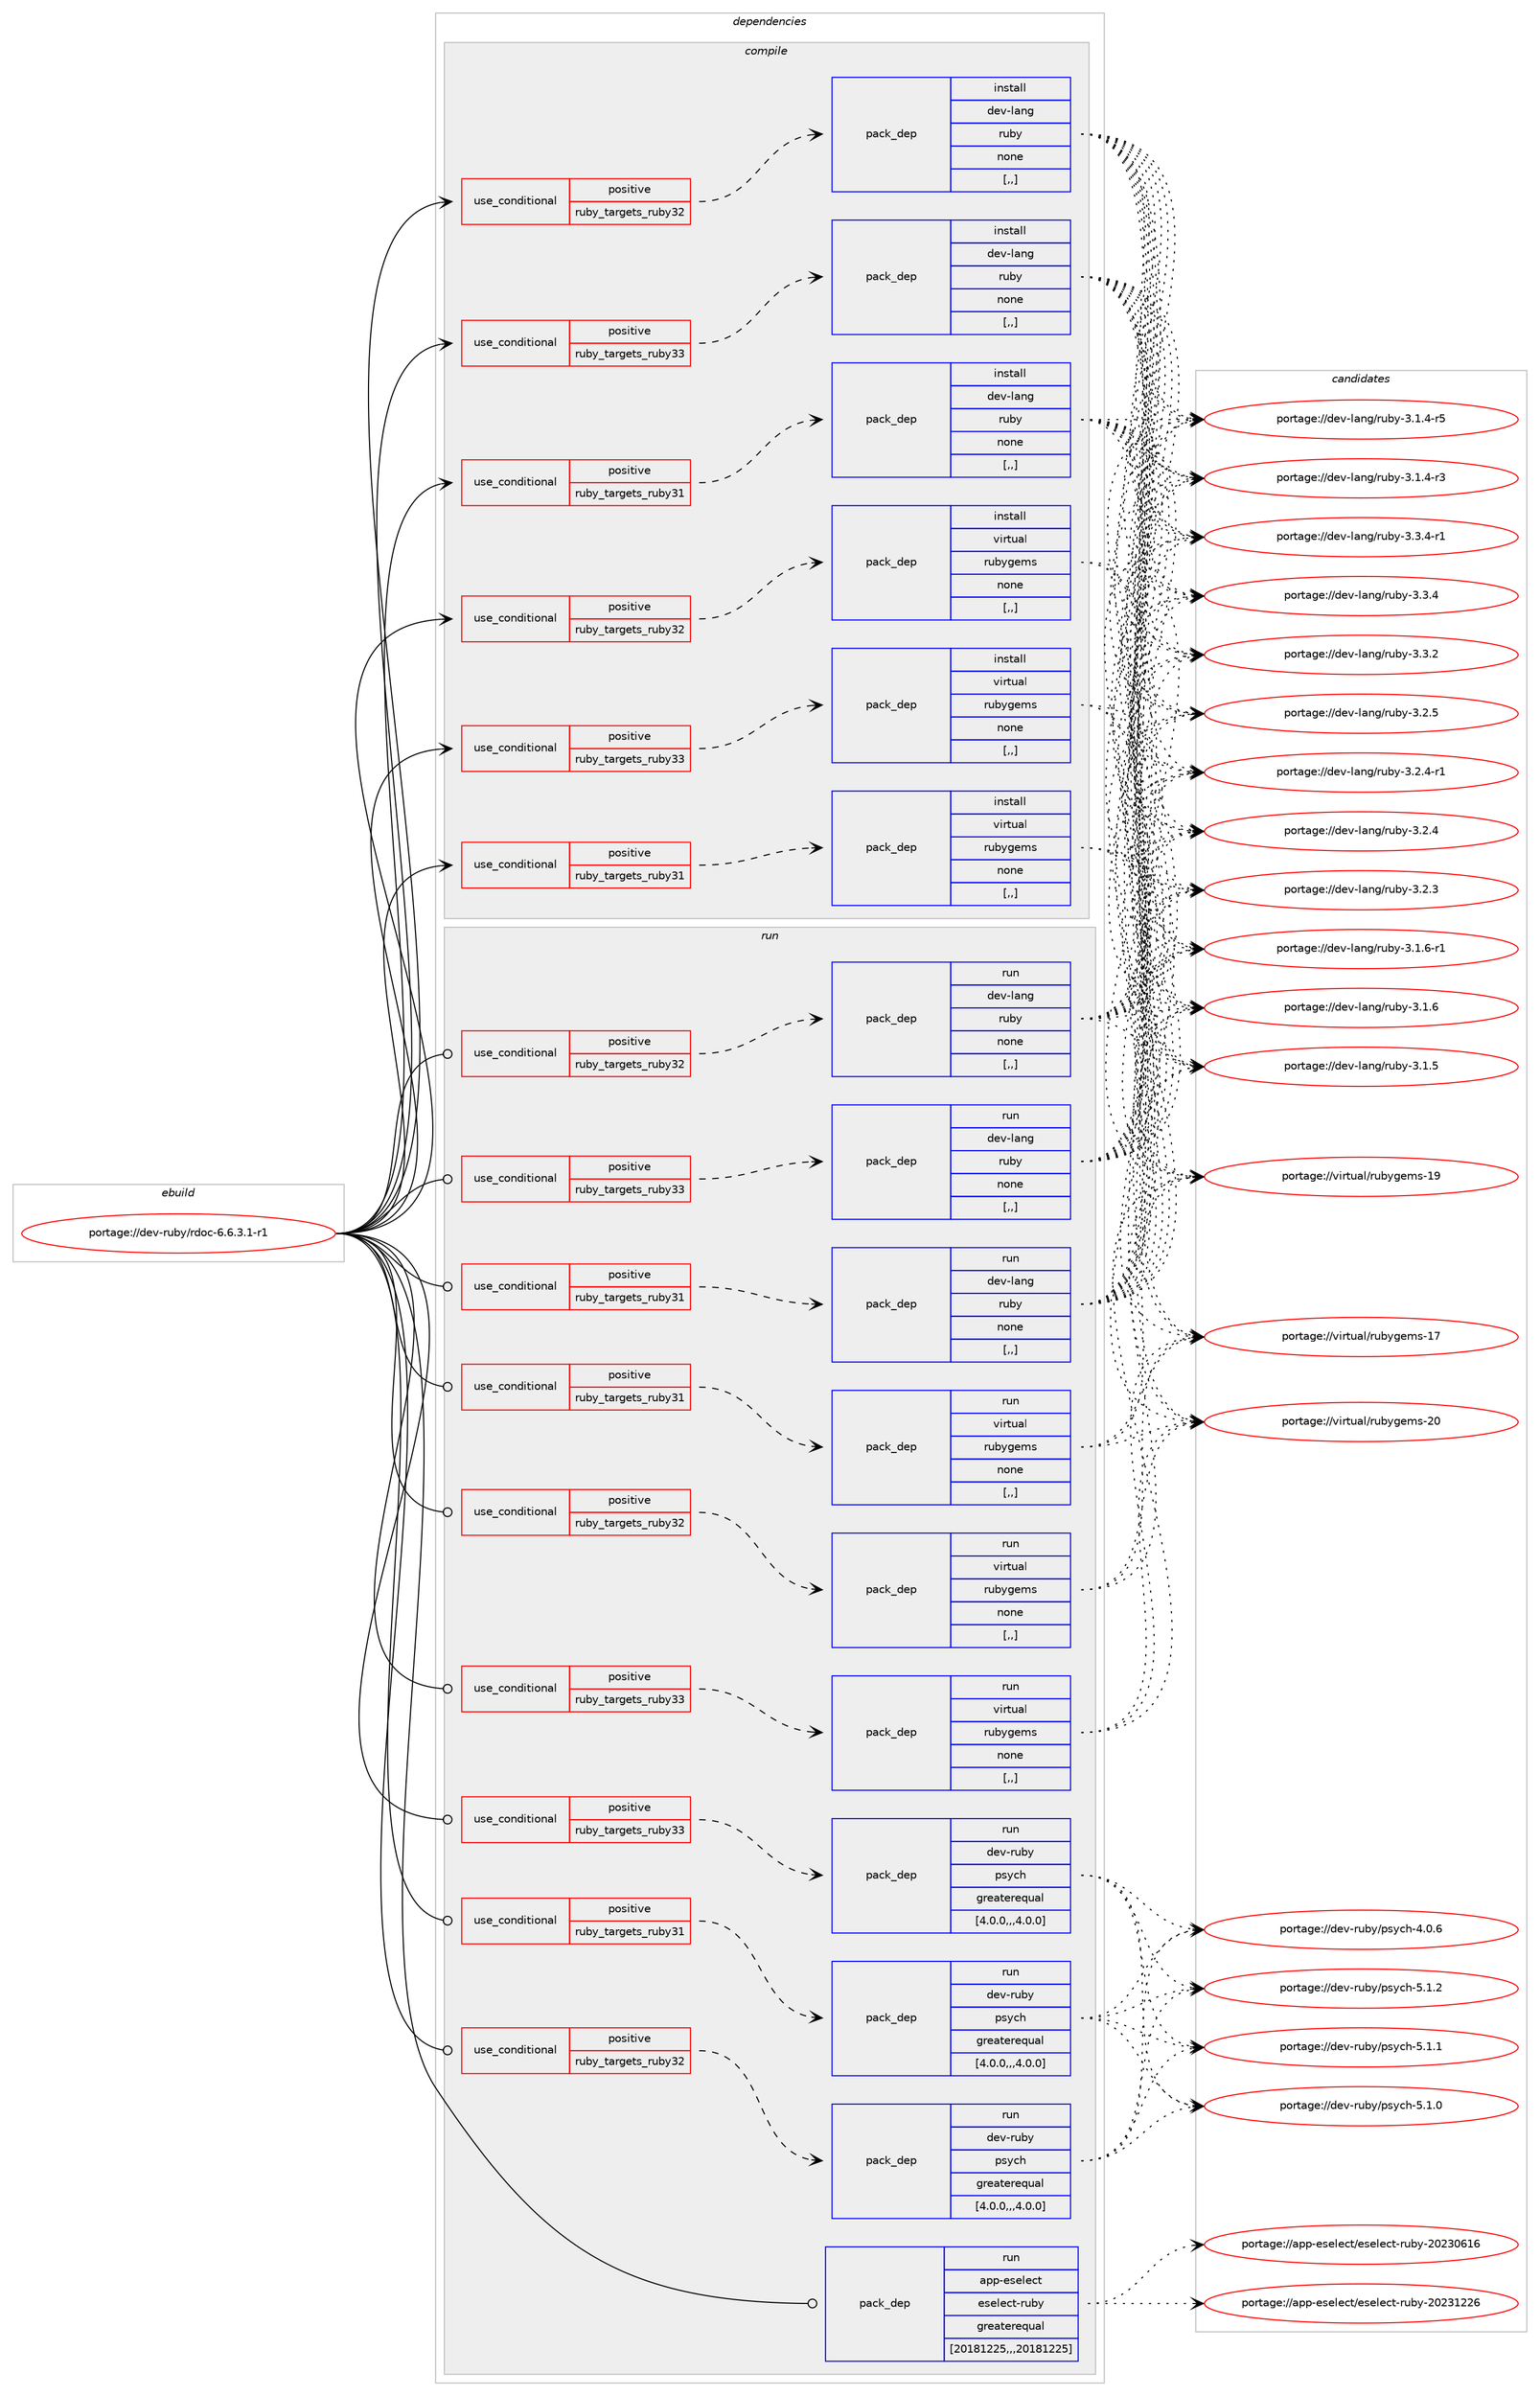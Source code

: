 digraph prolog {

# *************
# Graph options
# *************

newrank=true;
concentrate=true;
compound=true;
graph [rankdir=LR,fontname=Helvetica,fontsize=10,ranksep=1.5];#, ranksep=2.5, nodesep=0.2];
edge  [arrowhead=vee];
node  [fontname=Helvetica,fontsize=10];

# **********
# The ebuild
# **********

subgraph cluster_leftcol {
color=gray;
label=<<i>ebuild</i>>;
id [label="portage://dev-ruby/rdoc-6.6.3.1-r1", color=red, width=4, href="../dev-ruby/rdoc-6.6.3.1-r1.svg"];
}

# ****************
# The dependencies
# ****************

subgraph cluster_midcol {
color=gray;
label=<<i>dependencies</i>>;
subgraph cluster_compile {
fillcolor="#eeeeee";
style=filled;
label=<<i>compile</i>>;
subgraph cond54011 {
dependency197620 [label=<<TABLE BORDER="0" CELLBORDER="1" CELLSPACING="0" CELLPADDING="4"><TR><TD ROWSPAN="3" CELLPADDING="10">use_conditional</TD></TR><TR><TD>positive</TD></TR><TR><TD>ruby_targets_ruby31</TD></TR></TABLE>>, shape=none, color=red];
subgraph pack142252 {
dependency197621 [label=<<TABLE BORDER="0" CELLBORDER="1" CELLSPACING="0" CELLPADDING="4" WIDTH="220"><TR><TD ROWSPAN="6" CELLPADDING="30">pack_dep</TD></TR><TR><TD WIDTH="110">install</TD></TR><TR><TD>dev-lang</TD></TR><TR><TD>ruby</TD></TR><TR><TD>none</TD></TR><TR><TD>[,,]</TD></TR></TABLE>>, shape=none, color=blue];
}
dependency197620:e -> dependency197621:w [weight=20,style="dashed",arrowhead="vee"];
}
id:e -> dependency197620:w [weight=20,style="solid",arrowhead="vee"];
subgraph cond54012 {
dependency197622 [label=<<TABLE BORDER="0" CELLBORDER="1" CELLSPACING="0" CELLPADDING="4"><TR><TD ROWSPAN="3" CELLPADDING="10">use_conditional</TD></TR><TR><TD>positive</TD></TR><TR><TD>ruby_targets_ruby31</TD></TR></TABLE>>, shape=none, color=red];
subgraph pack142253 {
dependency197623 [label=<<TABLE BORDER="0" CELLBORDER="1" CELLSPACING="0" CELLPADDING="4" WIDTH="220"><TR><TD ROWSPAN="6" CELLPADDING="30">pack_dep</TD></TR><TR><TD WIDTH="110">install</TD></TR><TR><TD>virtual</TD></TR><TR><TD>rubygems</TD></TR><TR><TD>none</TD></TR><TR><TD>[,,]</TD></TR></TABLE>>, shape=none, color=blue];
}
dependency197622:e -> dependency197623:w [weight=20,style="dashed",arrowhead="vee"];
}
id:e -> dependency197622:w [weight=20,style="solid",arrowhead="vee"];
subgraph cond54013 {
dependency197624 [label=<<TABLE BORDER="0" CELLBORDER="1" CELLSPACING="0" CELLPADDING="4"><TR><TD ROWSPAN="3" CELLPADDING="10">use_conditional</TD></TR><TR><TD>positive</TD></TR><TR><TD>ruby_targets_ruby32</TD></TR></TABLE>>, shape=none, color=red];
subgraph pack142254 {
dependency197625 [label=<<TABLE BORDER="0" CELLBORDER="1" CELLSPACING="0" CELLPADDING="4" WIDTH="220"><TR><TD ROWSPAN="6" CELLPADDING="30">pack_dep</TD></TR><TR><TD WIDTH="110">install</TD></TR><TR><TD>dev-lang</TD></TR><TR><TD>ruby</TD></TR><TR><TD>none</TD></TR><TR><TD>[,,]</TD></TR></TABLE>>, shape=none, color=blue];
}
dependency197624:e -> dependency197625:w [weight=20,style="dashed",arrowhead="vee"];
}
id:e -> dependency197624:w [weight=20,style="solid",arrowhead="vee"];
subgraph cond54014 {
dependency197626 [label=<<TABLE BORDER="0" CELLBORDER="1" CELLSPACING="0" CELLPADDING="4"><TR><TD ROWSPAN="3" CELLPADDING="10">use_conditional</TD></TR><TR><TD>positive</TD></TR><TR><TD>ruby_targets_ruby32</TD></TR></TABLE>>, shape=none, color=red];
subgraph pack142255 {
dependency197627 [label=<<TABLE BORDER="0" CELLBORDER="1" CELLSPACING="0" CELLPADDING="4" WIDTH="220"><TR><TD ROWSPAN="6" CELLPADDING="30">pack_dep</TD></TR><TR><TD WIDTH="110">install</TD></TR><TR><TD>virtual</TD></TR><TR><TD>rubygems</TD></TR><TR><TD>none</TD></TR><TR><TD>[,,]</TD></TR></TABLE>>, shape=none, color=blue];
}
dependency197626:e -> dependency197627:w [weight=20,style="dashed",arrowhead="vee"];
}
id:e -> dependency197626:w [weight=20,style="solid",arrowhead="vee"];
subgraph cond54015 {
dependency197628 [label=<<TABLE BORDER="0" CELLBORDER="1" CELLSPACING="0" CELLPADDING="4"><TR><TD ROWSPAN="3" CELLPADDING="10">use_conditional</TD></TR><TR><TD>positive</TD></TR><TR><TD>ruby_targets_ruby33</TD></TR></TABLE>>, shape=none, color=red];
subgraph pack142256 {
dependency197629 [label=<<TABLE BORDER="0" CELLBORDER="1" CELLSPACING="0" CELLPADDING="4" WIDTH="220"><TR><TD ROWSPAN="6" CELLPADDING="30">pack_dep</TD></TR><TR><TD WIDTH="110">install</TD></TR><TR><TD>dev-lang</TD></TR><TR><TD>ruby</TD></TR><TR><TD>none</TD></TR><TR><TD>[,,]</TD></TR></TABLE>>, shape=none, color=blue];
}
dependency197628:e -> dependency197629:w [weight=20,style="dashed",arrowhead="vee"];
}
id:e -> dependency197628:w [weight=20,style="solid",arrowhead="vee"];
subgraph cond54016 {
dependency197630 [label=<<TABLE BORDER="0" CELLBORDER="1" CELLSPACING="0" CELLPADDING="4"><TR><TD ROWSPAN="3" CELLPADDING="10">use_conditional</TD></TR><TR><TD>positive</TD></TR><TR><TD>ruby_targets_ruby33</TD></TR></TABLE>>, shape=none, color=red];
subgraph pack142257 {
dependency197631 [label=<<TABLE BORDER="0" CELLBORDER="1" CELLSPACING="0" CELLPADDING="4" WIDTH="220"><TR><TD ROWSPAN="6" CELLPADDING="30">pack_dep</TD></TR><TR><TD WIDTH="110">install</TD></TR><TR><TD>virtual</TD></TR><TR><TD>rubygems</TD></TR><TR><TD>none</TD></TR><TR><TD>[,,]</TD></TR></TABLE>>, shape=none, color=blue];
}
dependency197630:e -> dependency197631:w [weight=20,style="dashed",arrowhead="vee"];
}
id:e -> dependency197630:w [weight=20,style="solid",arrowhead="vee"];
}
subgraph cluster_compileandrun {
fillcolor="#eeeeee";
style=filled;
label=<<i>compile and run</i>>;
}
subgraph cluster_run {
fillcolor="#eeeeee";
style=filled;
label=<<i>run</i>>;
subgraph cond54017 {
dependency197632 [label=<<TABLE BORDER="0" CELLBORDER="1" CELLSPACING="0" CELLPADDING="4"><TR><TD ROWSPAN="3" CELLPADDING="10">use_conditional</TD></TR><TR><TD>positive</TD></TR><TR><TD>ruby_targets_ruby31</TD></TR></TABLE>>, shape=none, color=red];
subgraph pack142258 {
dependency197633 [label=<<TABLE BORDER="0" CELLBORDER="1" CELLSPACING="0" CELLPADDING="4" WIDTH="220"><TR><TD ROWSPAN="6" CELLPADDING="30">pack_dep</TD></TR><TR><TD WIDTH="110">run</TD></TR><TR><TD>dev-lang</TD></TR><TR><TD>ruby</TD></TR><TR><TD>none</TD></TR><TR><TD>[,,]</TD></TR></TABLE>>, shape=none, color=blue];
}
dependency197632:e -> dependency197633:w [weight=20,style="dashed",arrowhead="vee"];
}
id:e -> dependency197632:w [weight=20,style="solid",arrowhead="odot"];
subgraph cond54018 {
dependency197634 [label=<<TABLE BORDER="0" CELLBORDER="1" CELLSPACING="0" CELLPADDING="4"><TR><TD ROWSPAN="3" CELLPADDING="10">use_conditional</TD></TR><TR><TD>positive</TD></TR><TR><TD>ruby_targets_ruby31</TD></TR></TABLE>>, shape=none, color=red];
subgraph pack142259 {
dependency197635 [label=<<TABLE BORDER="0" CELLBORDER="1" CELLSPACING="0" CELLPADDING="4" WIDTH="220"><TR><TD ROWSPAN="6" CELLPADDING="30">pack_dep</TD></TR><TR><TD WIDTH="110">run</TD></TR><TR><TD>dev-ruby</TD></TR><TR><TD>psych</TD></TR><TR><TD>greaterequal</TD></TR><TR><TD>[4.0.0,,,4.0.0]</TD></TR></TABLE>>, shape=none, color=blue];
}
dependency197634:e -> dependency197635:w [weight=20,style="dashed",arrowhead="vee"];
}
id:e -> dependency197634:w [weight=20,style="solid",arrowhead="odot"];
subgraph cond54019 {
dependency197636 [label=<<TABLE BORDER="0" CELLBORDER="1" CELLSPACING="0" CELLPADDING="4"><TR><TD ROWSPAN="3" CELLPADDING="10">use_conditional</TD></TR><TR><TD>positive</TD></TR><TR><TD>ruby_targets_ruby31</TD></TR></TABLE>>, shape=none, color=red];
subgraph pack142260 {
dependency197637 [label=<<TABLE BORDER="0" CELLBORDER="1" CELLSPACING="0" CELLPADDING="4" WIDTH="220"><TR><TD ROWSPAN="6" CELLPADDING="30">pack_dep</TD></TR><TR><TD WIDTH="110">run</TD></TR><TR><TD>virtual</TD></TR><TR><TD>rubygems</TD></TR><TR><TD>none</TD></TR><TR><TD>[,,]</TD></TR></TABLE>>, shape=none, color=blue];
}
dependency197636:e -> dependency197637:w [weight=20,style="dashed",arrowhead="vee"];
}
id:e -> dependency197636:w [weight=20,style="solid",arrowhead="odot"];
subgraph cond54020 {
dependency197638 [label=<<TABLE BORDER="0" CELLBORDER="1" CELLSPACING="0" CELLPADDING="4"><TR><TD ROWSPAN="3" CELLPADDING="10">use_conditional</TD></TR><TR><TD>positive</TD></TR><TR><TD>ruby_targets_ruby32</TD></TR></TABLE>>, shape=none, color=red];
subgraph pack142261 {
dependency197639 [label=<<TABLE BORDER="0" CELLBORDER="1" CELLSPACING="0" CELLPADDING="4" WIDTH="220"><TR><TD ROWSPAN="6" CELLPADDING="30">pack_dep</TD></TR><TR><TD WIDTH="110">run</TD></TR><TR><TD>dev-lang</TD></TR><TR><TD>ruby</TD></TR><TR><TD>none</TD></TR><TR><TD>[,,]</TD></TR></TABLE>>, shape=none, color=blue];
}
dependency197638:e -> dependency197639:w [weight=20,style="dashed",arrowhead="vee"];
}
id:e -> dependency197638:w [weight=20,style="solid",arrowhead="odot"];
subgraph cond54021 {
dependency197640 [label=<<TABLE BORDER="0" CELLBORDER="1" CELLSPACING="0" CELLPADDING="4"><TR><TD ROWSPAN="3" CELLPADDING="10">use_conditional</TD></TR><TR><TD>positive</TD></TR><TR><TD>ruby_targets_ruby32</TD></TR></TABLE>>, shape=none, color=red];
subgraph pack142262 {
dependency197641 [label=<<TABLE BORDER="0" CELLBORDER="1" CELLSPACING="0" CELLPADDING="4" WIDTH="220"><TR><TD ROWSPAN="6" CELLPADDING="30">pack_dep</TD></TR><TR><TD WIDTH="110">run</TD></TR><TR><TD>dev-ruby</TD></TR><TR><TD>psych</TD></TR><TR><TD>greaterequal</TD></TR><TR><TD>[4.0.0,,,4.0.0]</TD></TR></TABLE>>, shape=none, color=blue];
}
dependency197640:e -> dependency197641:w [weight=20,style="dashed",arrowhead="vee"];
}
id:e -> dependency197640:w [weight=20,style="solid",arrowhead="odot"];
subgraph cond54022 {
dependency197642 [label=<<TABLE BORDER="0" CELLBORDER="1" CELLSPACING="0" CELLPADDING="4"><TR><TD ROWSPAN="3" CELLPADDING="10">use_conditional</TD></TR><TR><TD>positive</TD></TR><TR><TD>ruby_targets_ruby32</TD></TR></TABLE>>, shape=none, color=red];
subgraph pack142263 {
dependency197643 [label=<<TABLE BORDER="0" CELLBORDER="1" CELLSPACING="0" CELLPADDING="4" WIDTH="220"><TR><TD ROWSPAN="6" CELLPADDING="30">pack_dep</TD></TR><TR><TD WIDTH="110">run</TD></TR><TR><TD>virtual</TD></TR><TR><TD>rubygems</TD></TR><TR><TD>none</TD></TR><TR><TD>[,,]</TD></TR></TABLE>>, shape=none, color=blue];
}
dependency197642:e -> dependency197643:w [weight=20,style="dashed",arrowhead="vee"];
}
id:e -> dependency197642:w [weight=20,style="solid",arrowhead="odot"];
subgraph cond54023 {
dependency197644 [label=<<TABLE BORDER="0" CELLBORDER="1" CELLSPACING="0" CELLPADDING="4"><TR><TD ROWSPAN="3" CELLPADDING="10">use_conditional</TD></TR><TR><TD>positive</TD></TR><TR><TD>ruby_targets_ruby33</TD></TR></TABLE>>, shape=none, color=red];
subgraph pack142264 {
dependency197645 [label=<<TABLE BORDER="0" CELLBORDER="1" CELLSPACING="0" CELLPADDING="4" WIDTH="220"><TR><TD ROWSPAN="6" CELLPADDING="30">pack_dep</TD></TR><TR><TD WIDTH="110">run</TD></TR><TR><TD>dev-lang</TD></TR><TR><TD>ruby</TD></TR><TR><TD>none</TD></TR><TR><TD>[,,]</TD></TR></TABLE>>, shape=none, color=blue];
}
dependency197644:e -> dependency197645:w [weight=20,style="dashed",arrowhead="vee"];
}
id:e -> dependency197644:w [weight=20,style="solid",arrowhead="odot"];
subgraph cond54024 {
dependency197646 [label=<<TABLE BORDER="0" CELLBORDER="1" CELLSPACING="0" CELLPADDING="4"><TR><TD ROWSPAN="3" CELLPADDING="10">use_conditional</TD></TR><TR><TD>positive</TD></TR><TR><TD>ruby_targets_ruby33</TD></TR></TABLE>>, shape=none, color=red];
subgraph pack142265 {
dependency197647 [label=<<TABLE BORDER="0" CELLBORDER="1" CELLSPACING="0" CELLPADDING="4" WIDTH="220"><TR><TD ROWSPAN="6" CELLPADDING="30">pack_dep</TD></TR><TR><TD WIDTH="110">run</TD></TR><TR><TD>dev-ruby</TD></TR><TR><TD>psych</TD></TR><TR><TD>greaterequal</TD></TR><TR><TD>[4.0.0,,,4.0.0]</TD></TR></TABLE>>, shape=none, color=blue];
}
dependency197646:e -> dependency197647:w [weight=20,style="dashed",arrowhead="vee"];
}
id:e -> dependency197646:w [weight=20,style="solid",arrowhead="odot"];
subgraph cond54025 {
dependency197648 [label=<<TABLE BORDER="0" CELLBORDER="1" CELLSPACING="0" CELLPADDING="4"><TR><TD ROWSPAN="3" CELLPADDING="10">use_conditional</TD></TR><TR><TD>positive</TD></TR><TR><TD>ruby_targets_ruby33</TD></TR></TABLE>>, shape=none, color=red];
subgraph pack142266 {
dependency197649 [label=<<TABLE BORDER="0" CELLBORDER="1" CELLSPACING="0" CELLPADDING="4" WIDTH="220"><TR><TD ROWSPAN="6" CELLPADDING="30">pack_dep</TD></TR><TR><TD WIDTH="110">run</TD></TR><TR><TD>virtual</TD></TR><TR><TD>rubygems</TD></TR><TR><TD>none</TD></TR><TR><TD>[,,]</TD></TR></TABLE>>, shape=none, color=blue];
}
dependency197648:e -> dependency197649:w [weight=20,style="dashed",arrowhead="vee"];
}
id:e -> dependency197648:w [weight=20,style="solid",arrowhead="odot"];
subgraph pack142267 {
dependency197650 [label=<<TABLE BORDER="0" CELLBORDER="1" CELLSPACING="0" CELLPADDING="4" WIDTH="220"><TR><TD ROWSPAN="6" CELLPADDING="30">pack_dep</TD></TR><TR><TD WIDTH="110">run</TD></TR><TR><TD>app-eselect</TD></TR><TR><TD>eselect-ruby</TD></TR><TR><TD>greaterequal</TD></TR><TR><TD>[20181225,,,20181225]</TD></TR></TABLE>>, shape=none, color=blue];
}
id:e -> dependency197650:w [weight=20,style="solid",arrowhead="odot"];
}
}

# **************
# The candidates
# **************

subgraph cluster_choices {
rank=same;
color=gray;
label=<<i>candidates</i>>;

subgraph choice142252 {
color=black;
nodesep=1;
choice100101118451089711010347114117981214551465146524511449 [label="portage://dev-lang/ruby-3.3.4-r1", color=red, width=4,href="../dev-lang/ruby-3.3.4-r1.svg"];
choice10010111845108971101034711411798121455146514652 [label="portage://dev-lang/ruby-3.3.4", color=red, width=4,href="../dev-lang/ruby-3.3.4.svg"];
choice10010111845108971101034711411798121455146514650 [label="portage://dev-lang/ruby-3.3.2", color=red, width=4,href="../dev-lang/ruby-3.3.2.svg"];
choice10010111845108971101034711411798121455146504653 [label="portage://dev-lang/ruby-3.2.5", color=red, width=4,href="../dev-lang/ruby-3.2.5.svg"];
choice100101118451089711010347114117981214551465046524511449 [label="portage://dev-lang/ruby-3.2.4-r1", color=red, width=4,href="../dev-lang/ruby-3.2.4-r1.svg"];
choice10010111845108971101034711411798121455146504652 [label="portage://dev-lang/ruby-3.2.4", color=red, width=4,href="../dev-lang/ruby-3.2.4.svg"];
choice10010111845108971101034711411798121455146504651 [label="portage://dev-lang/ruby-3.2.3", color=red, width=4,href="../dev-lang/ruby-3.2.3.svg"];
choice100101118451089711010347114117981214551464946544511449 [label="portage://dev-lang/ruby-3.1.6-r1", color=red, width=4,href="../dev-lang/ruby-3.1.6-r1.svg"];
choice10010111845108971101034711411798121455146494654 [label="portage://dev-lang/ruby-3.1.6", color=red, width=4,href="../dev-lang/ruby-3.1.6.svg"];
choice10010111845108971101034711411798121455146494653 [label="portage://dev-lang/ruby-3.1.5", color=red, width=4,href="../dev-lang/ruby-3.1.5.svg"];
choice100101118451089711010347114117981214551464946524511453 [label="portage://dev-lang/ruby-3.1.4-r5", color=red, width=4,href="../dev-lang/ruby-3.1.4-r5.svg"];
choice100101118451089711010347114117981214551464946524511451 [label="portage://dev-lang/ruby-3.1.4-r3", color=red, width=4,href="../dev-lang/ruby-3.1.4-r3.svg"];
dependency197621:e -> choice100101118451089711010347114117981214551465146524511449:w [style=dotted,weight="100"];
dependency197621:e -> choice10010111845108971101034711411798121455146514652:w [style=dotted,weight="100"];
dependency197621:e -> choice10010111845108971101034711411798121455146514650:w [style=dotted,weight="100"];
dependency197621:e -> choice10010111845108971101034711411798121455146504653:w [style=dotted,weight="100"];
dependency197621:e -> choice100101118451089711010347114117981214551465046524511449:w [style=dotted,weight="100"];
dependency197621:e -> choice10010111845108971101034711411798121455146504652:w [style=dotted,weight="100"];
dependency197621:e -> choice10010111845108971101034711411798121455146504651:w [style=dotted,weight="100"];
dependency197621:e -> choice100101118451089711010347114117981214551464946544511449:w [style=dotted,weight="100"];
dependency197621:e -> choice10010111845108971101034711411798121455146494654:w [style=dotted,weight="100"];
dependency197621:e -> choice10010111845108971101034711411798121455146494653:w [style=dotted,weight="100"];
dependency197621:e -> choice100101118451089711010347114117981214551464946524511453:w [style=dotted,weight="100"];
dependency197621:e -> choice100101118451089711010347114117981214551464946524511451:w [style=dotted,weight="100"];
}
subgraph choice142253 {
color=black;
nodesep=1;
choice118105114116117971084711411798121103101109115455048 [label="portage://virtual/rubygems-20", color=red, width=4,href="../virtual/rubygems-20.svg"];
choice118105114116117971084711411798121103101109115454957 [label="portage://virtual/rubygems-19", color=red, width=4,href="../virtual/rubygems-19.svg"];
choice118105114116117971084711411798121103101109115454955 [label="portage://virtual/rubygems-17", color=red, width=4,href="../virtual/rubygems-17.svg"];
dependency197623:e -> choice118105114116117971084711411798121103101109115455048:w [style=dotted,weight="100"];
dependency197623:e -> choice118105114116117971084711411798121103101109115454957:w [style=dotted,weight="100"];
dependency197623:e -> choice118105114116117971084711411798121103101109115454955:w [style=dotted,weight="100"];
}
subgraph choice142254 {
color=black;
nodesep=1;
choice100101118451089711010347114117981214551465146524511449 [label="portage://dev-lang/ruby-3.3.4-r1", color=red, width=4,href="../dev-lang/ruby-3.3.4-r1.svg"];
choice10010111845108971101034711411798121455146514652 [label="portage://dev-lang/ruby-3.3.4", color=red, width=4,href="../dev-lang/ruby-3.3.4.svg"];
choice10010111845108971101034711411798121455146514650 [label="portage://dev-lang/ruby-3.3.2", color=red, width=4,href="../dev-lang/ruby-3.3.2.svg"];
choice10010111845108971101034711411798121455146504653 [label="portage://dev-lang/ruby-3.2.5", color=red, width=4,href="../dev-lang/ruby-3.2.5.svg"];
choice100101118451089711010347114117981214551465046524511449 [label="portage://dev-lang/ruby-3.2.4-r1", color=red, width=4,href="../dev-lang/ruby-3.2.4-r1.svg"];
choice10010111845108971101034711411798121455146504652 [label="portage://dev-lang/ruby-3.2.4", color=red, width=4,href="../dev-lang/ruby-3.2.4.svg"];
choice10010111845108971101034711411798121455146504651 [label="portage://dev-lang/ruby-3.2.3", color=red, width=4,href="../dev-lang/ruby-3.2.3.svg"];
choice100101118451089711010347114117981214551464946544511449 [label="portage://dev-lang/ruby-3.1.6-r1", color=red, width=4,href="../dev-lang/ruby-3.1.6-r1.svg"];
choice10010111845108971101034711411798121455146494654 [label="portage://dev-lang/ruby-3.1.6", color=red, width=4,href="../dev-lang/ruby-3.1.6.svg"];
choice10010111845108971101034711411798121455146494653 [label="portage://dev-lang/ruby-3.1.5", color=red, width=4,href="../dev-lang/ruby-3.1.5.svg"];
choice100101118451089711010347114117981214551464946524511453 [label="portage://dev-lang/ruby-3.1.4-r5", color=red, width=4,href="../dev-lang/ruby-3.1.4-r5.svg"];
choice100101118451089711010347114117981214551464946524511451 [label="portage://dev-lang/ruby-3.1.4-r3", color=red, width=4,href="../dev-lang/ruby-3.1.4-r3.svg"];
dependency197625:e -> choice100101118451089711010347114117981214551465146524511449:w [style=dotted,weight="100"];
dependency197625:e -> choice10010111845108971101034711411798121455146514652:w [style=dotted,weight="100"];
dependency197625:e -> choice10010111845108971101034711411798121455146514650:w [style=dotted,weight="100"];
dependency197625:e -> choice10010111845108971101034711411798121455146504653:w [style=dotted,weight="100"];
dependency197625:e -> choice100101118451089711010347114117981214551465046524511449:w [style=dotted,weight="100"];
dependency197625:e -> choice10010111845108971101034711411798121455146504652:w [style=dotted,weight="100"];
dependency197625:e -> choice10010111845108971101034711411798121455146504651:w [style=dotted,weight="100"];
dependency197625:e -> choice100101118451089711010347114117981214551464946544511449:w [style=dotted,weight="100"];
dependency197625:e -> choice10010111845108971101034711411798121455146494654:w [style=dotted,weight="100"];
dependency197625:e -> choice10010111845108971101034711411798121455146494653:w [style=dotted,weight="100"];
dependency197625:e -> choice100101118451089711010347114117981214551464946524511453:w [style=dotted,weight="100"];
dependency197625:e -> choice100101118451089711010347114117981214551464946524511451:w [style=dotted,weight="100"];
}
subgraph choice142255 {
color=black;
nodesep=1;
choice118105114116117971084711411798121103101109115455048 [label="portage://virtual/rubygems-20", color=red, width=4,href="../virtual/rubygems-20.svg"];
choice118105114116117971084711411798121103101109115454957 [label="portage://virtual/rubygems-19", color=red, width=4,href="../virtual/rubygems-19.svg"];
choice118105114116117971084711411798121103101109115454955 [label="portage://virtual/rubygems-17", color=red, width=4,href="../virtual/rubygems-17.svg"];
dependency197627:e -> choice118105114116117971084711411798121103101109115455048:w [style=dotted,weight="100"];
dependency197627:e -> choice118105114116117971084711411798121103101109115454957:w [style=dotted,weight="100"];
dependency197627:e -> choice118105114116117971084711411798121103101109115454955:w [style=dotted,weight="100"];
}
subgraph choice142256 {
color=black;
nodesep=1;
choice100101118451089711010347114117981214551465146524511449 [label="portage://dev-lang/ruby-3.3.4-r1", color=red, width=4,href="../dev-lang/ruby-3.3.4-r1.svg"];
choice10010111845108971101034711411798121455146514652 [label="portage://dev-lang/ruby-3.3.4", color=red, width=4,href="../dev-lang/ruby-3.3.4.svg"];
choice10010111845108971101034711411798121455146514650 [label="portage://dev-lang/ruby-3.3.2", color=red, width=4,href="../dev-lang/ruby-3.3.2.svg"];
choice10010111845108971101034711411798121455146504653 [label="portage://dev-lang/ruby-3.2.5", color=red, width=4,href="../dev-lang/ruby-3.2.5.svg"];
choice100101118451089711010347114117981214551465046524511449 [label="portage://dev-lang/ruby-3.2.4-r1", color=red, width=4,href="../dev-lang/ruby-3.2.4-r1.svg"];
choice10010111845108971101034711411798121455146504652 [label="portage://dev-lang/ruby-3.2.4", color=red, width=4,href="../dev-lang/ruby-3.2.4.svg"];
choice10010111845108971101034711411798121455146504651 [label="portage://dev-lang/ruby-3.2.3", color=red, width=4,href="../dev-lang/ruby-3.2.3.svg"];
choice100101118451089711010347114117981214551464946544511449 [label="portage://dev-lang/ruby-3.1.6-r1", color=red, width=4,href="../dev-lang/ruby-3.1.6-r1.svg"];
choice10010111845108971101034711411798121455146494654 [label="portage://dev-lang/ruby-3.1.6", color=red, width=4,href="../dev-lang/ruby-3.1.6.svg"];
choice10010111845108971101034711411798121455146494653 [label="portage://dev-lang/ruby-3.1.5", color=red, width=4,href="../dev-lang/ruby-3.1.5.svg"];
choice100101118451089711010347114117981214551464946524511453 [label="portage://dev-lang/ruby-3.1.4-r5", color=red, width=4,href="../dev-lang/ruby-3.1.4-r5.svg"];
choice100101118451089711010347114117981214551464946524511451 [label="portage://dev-lang/ruby-3.1.4-r3", color=red, width=4,href="../dev-lang/ruby-3.1.4-r3.svg"];
dependency197629:e -> choice100101118451089711010347114117981214551465146524511449:w [style=dotted,weight="100"];
dependency197629:e -> choice10010111845108971101034711411798121455146514652:w [style=dotted,weight="100"];
dependency197629:e -> choice10010111845108971101034711411798121455146514650:w [style=dotted,weight="100"];
dependency197629:e -> choice10010111845108971101034711411798121455146504653:w [style=dotted,weight="100"];
dependency197629:e -> choice100101118451089711010347114117981214551465046524511449:w [style=dotted,weight="100"];
dependency197629:e -> choice10010111845108971101034711411798121455146504652:w [style=dotted,weight="100"];
dependency197629:e -> choice10010111845108971101034711411798121455146504651:w [style=dotted,weight="100"];
dependency197629:e -> choice100101118451089711010347114117981214551464946544511449:w [style=dotted,weight="100"];
dependency197629:e -> choice10010111845108971101034711411798121455146494654:w [style=dotted,weight="100"];
dependency197629:e -> choice10010111845108971101034711411798121455146494653:w [style=dotted,weight="100"];
dependency197629:e -> choice100101118451089711010347114117981214551464946524511453:w [style=dotted,weight="100"];
dependency197629:e -> choice100101118451089711010347114117981214551464946524511451:w [style=dotted,weight="100"];
}
subgraph choice142257 {
color=black;
nodesep=1;
choice118105114116117971084711411798121103101109115455048 [label="portage://virtual/rubygems-20", color=red, width=4,href="../virtual/rubygems-20.svg"];
choice118105114116117971084711411798121103101109115454957 [label="portage://virtual/rubygems-19", color=red, width=4,href="../virtual/rubygems-19.svg"];
choice118105114116117971084711411798121103101109115454955 [label="portage://virtual/rubygems-17", color=red, width=4,href="../virtual/rubygems-17.svg"];
dependency197631:e -> choice118105114116117971084711411798121103101109115455048:w [style=dotted,weight="100"];
dependency197631:e -> choice118105114116117971084711411798121103101109115454957:w [style=dotted,weight="100"];
dependency197631:e -> choice118105114116117971084711411798121103101109115454955:w [style=dotted,weight="100"];
}
subgraph choice142258 {
color=black;
nodesep=1;
choice100101118451089711010347114117981214551465146524511449 [label="portage://dev-lang/ruby-3.3.4-r1", color=red, width=4,href="../dev-lang/ruby-3.3.4-r1.svg"];
choice10010111845108971101034711411798121455146514652 [label="portage://dev-lang/ruby-3.3.4", color=red, width=4,href="../dev-lang/ruby-3.3.4.svg"];
choice10010111845108971101034711411798121455146514650 [label="portage://dev-lang/ruby-3.3.2", color=red, width=4,href="../dev-lang/ruby-3.3.2.svg"];
choice10010111845108971101034711411798121455146504653 [label="portage://dev-lang/ruby-3.2.5", color=red, width=4,href="../dev-lang/ruby-3.2.5.svg"];
choice100101118451089711010347114117981214551465046524511449 [label="portage://dev-lang/ruby-3.2.4-r1", color=red, width=4,href="../dev-lang/ruby-3.2.4-r1.svg"];
choice10010111845108971101034711411798121455146504652 [label="portage://dev-lang/ruby-3.2.4", color=red, width=4,href="../dev-lang/ruby-3.2.4.svg"];
choice10010111845108971101034711411798121455146504651 [label="portage://dev-lang/ruby-3.2.3", color=red, width=4,href="../dev-lang/ruby-3.2.3.svg"];
choice100101118451089711010347114117981214551464946544511449 [label="portage://dev-lang/ruby-3.1.6-r1", color=red, width=4,href="../dev-lang/ruby-3.1.6-r1.svg"];
choice10010111845108971101034711411798121455146494654 [label="portage://dev-lang/ruby-3.1.6", color=red, width=4,href="../dev-lang/ruby-3.1.6.svg"];
choice10010111845108971101034711411798121455146494653 [label="portage://dev-lang/ruby-3.1.5", color=red, width=4,href="../dev-lang/ruby-3.1.5.svg"];
choice100101118451089711010347114117981214551464946524511453 [label="portage://dev-lang/ruby-3.1.4-r5", color=red, width=4,href="../dev-lang/ruby-3.1.4-r5.svg"];
choice100101118451089711010347114117981214551464946524511451 [label="portage://dev-lang/ruby-3.1.4-r3", color=red, width=4,href="../dev-lang/ruby-3.1.4-r3.svg"];
dependency197633:e -> choice100101118451089711010347114117981214551465146524511449:w [style=dotted,weight="100"];
dependency197633:e -> choice10010111845108971101034711411798121455146514652:w [style=dotted,weight="100"];
dependency197633:e -> choice10010111845108971101034711411798121455146514650:w [style=dotted,weight="100"];
dependency197633:e -> choice10010111845108971101034711411798121455146504653:w [style=dotted,weight="100"];
dependency197633:e -> choice100101118451089711010347114117981214551465046524511449:w [style=dotted,weight="100"];
dependency197633:e -> choice10010111845108971101034711411798121455146504652:w [style=dotted,weight="100"];
dependency197633:e -> choice10010111845108971101034711411798121455146504651:w [style=dotted,weight="100"];
dependency197633:e -> choice100101118451089711010347114117981214551464946544511449:w [style=dotted,weight="100"];
dependency197633:e -> choice10010111845108971101034711411798121455146494654:w [style=dotted,weight="100"];
dependency197633:e -> choice10010111845108971101034711411798121455146494653:w [style=dotted,weight="100"];
dependency197633:e -> choice100101118451089711010347114117981214551464946524511453:w [style=dotted,weight="100"];
dependency197633:e -> choice100101118451089711010347114117981214551464946524511451:w [style=dotted,weight="100"];
}
subgraph choice142259 {
color=black;
nodesep=1;
choice10010111845114117981214711211512199104455346494650 [label="portage://dev-ruby/psych-5.1.2", color=red, width=4,href="../dev-ruby/psych-5.1.2.svg"];
choice10010111845114117981214711211512199104455346494649 [label="portage://dev-ruby/psych-5.1.1", color=red, width=4,href="../dev-ruby/psych-5.1.1.svg"];
choice10010111845114117981214711211512199104455346494648 [label="portage://dev-ruby/psych-5.1.0", color=red, width=4,href="../dev-ruby/psych-5.1.0.svg"];
choice10010111845114117981214711211512199104455246484654 [label="portage://dev-ruby/psych-4.0.6", color=red, width=4,href="../dev-ruby/psych-4.0.6.svg"];
dependency197635:e -> choice10010111845114117981214711211512199104455346494650:w [style=dotted,weight="100"];
dependency197635:e -> choice10010111845114117981214711211512199104455346494649:w [style=dotted,weight="100"];
dependency197635:e -> choice10010111845114117981214711211512199104455346494648:w [style=dotted,weight="100"];
dependency197635:e -> choice10010111845114117981214711211512199104455246484654:w [style=dotted,weight="100"];
}
subgraph choice142260 {
color=black;
nodesep=1;
choice118105114116117971084711411798121103101109115455048 [label="portage://virtual/rubygems-20", color=red, width=4,href="../virtual/rubygems-20.svg"];
choice118105114116117971084711411798121103101109115454957 [label="portage://virtual/rubygems-19", color=red, width=4,href="../virtual/rubygems-19.svg"];
choice118105114116117971084711411798121103101109115454955 [label="portage://virtual/rubygems-17", color=red, width=4,href="../virtual/rubygems-17.svg"];
dependency197637:e -> choice118105114116117971084711411798121103101109115455048:w [style=dotted,weight="100"];
dependency197637:e -> choice118105114116117971084711411798121103101109115454957:w [style=dotted,weight="100"];
dependency197637:e -> choice118105114116117971084711411798121103101109115454955:w [style=dotted,weight="100"];
}
subgraph choice142261 {
color=black;
nodesep=1;
choice100101118451089711010347114117981214551465146524511449 [label="portage://dev-lang/ruby-3.3.4-r1", color=red, width=4,href="../dev-lang/ruby-3.3.4-r1.svg"];
choice10010111845108971101034711411798121455146514652 [label="portage://dev-lang/ruby-3.3.4", color=red, width=4,href="../dev-lang/ruby-3.3.4.svg"];
choice10010111845108971101034711411798121455146514650 [label="portage://dev-lang/ruby-3.3.2", color=red, width=4,href="../dev-lang/ruby-3.3.2.svg"];
choice10010111845108971101034711411798121455146504653 [label="portage://dev-lang/ruby-3.2.5", color=red, width=4,href="../dev-lang/ruby-3.2.5.svg"];
choice100101118451089711010347114117981214551465046524511449 [label="portage://dev-lang/ruby-3.2.4-r1", color=red, width=4,href="../dev-lang/ruby-3.2.4-r1.svg"];
choice10010111845108971101034711411798121455146504652 [label="portage://dev-lang/ruby-3.2.4", color=red, width=4,href="../dev-lang/ruby-3.2.4.svg"];
choice10010111845108971101034711411798121455146504651 [label="portage://dev-lang/ruby-3.2.3", color=red, width=4,href="../dev-lang/ruby-3.2.3.svg"];
choice100101118451089711010347114117981214551464946544511449 [label="portage://dev-lang/ruby-3.1.6-r1", color=red, width=4,href="../dev-lang/ruby-3.1.6-r1.svg"];
choice10010111845108971101034711411798121455146494654 [label="portage://dev-lang/ruby-3.1.6", color=red, width=4,href="../dev-lang/ruby-3.1.6.svg"];
choice10010111845108971101034711411798121455146494653 [label="portage://dev-lang/ruby-3.1.5", color=red, width=4,href="../dev-lang/ruby-3.1.5.svg"];
choice100101118451089711010347114117981214551464946524511453 [label="portage://dev-lang/ruby-3.1.4-r5", color=red, width=4,href="../dev-lang/ruby-3.1.4-r5.svg"];
choice100101118451089711010347114117981214551464946524511451 [label="portage://dev-lang/ruby-3.1.4-r3", color=red, width=4,href="../dev-lang/ruby-3.1.4-r3.svg"];
dependency197639:e -> choice100101118451089711010347114117981214551465146524511449:w [style=dotted,weight="100"];
dependency197639:e -> choice10010111845108971101034711411798121455146514652:w [style=dotted,weight="100"];
dependency197639:e -> choice10010111845108971101034711411798121455146514650:w [style=dotted,weight="100"];
dependency197639:e -> choice10010111845108971101034711411798121455146504653:w [style=dotted,weight="100"];
dependency197639:e -> choice100101118451089711010347114117981214551465046524511449:w [style=dotted,weight="100"];
dependency197639:e -> choice10010111845108971101034711411798121455146504652:w [style=dotted,weight="100"];
dependency197639:e -> choice10010111845108971101034711411798121455146504651:w [style=dotted,weight="100"];
dependency197639:e -> choice100101118451089711010347114117981214551464946544511449:w [style=dotted,weight="100"];
dependency197639:e -> choice10010111845108971101034711411798121455146494654:w [style=dotted,weight="100"];
dependency197639:e -> choice10010111845108971101034711411798121455146494653:w [style=dotted,weight="100"];
dependency197639:e -> choice100101118451089711010347114117981214551464946524511453:w [style=dotted,weight="100"];
dependency197639:e -> choice100101118451089711010347114117981214551464946524511451:w [style=dotted,weight="100"];
}
subgraph choice142262 {
color=black;
nodesep=1;
choice10010111845114117981214711211512199104455346494650 [label="portage://dev-ruby/psych-5.1.2", color=red, width=4,href="../dev-ruby/psych-5.1.2.svg"];
choice10010111845114117981214711211512199104455346494649 [label="portage://dev-ruby/psych-5.1.1", color=red, width=4,href="../dev-ruby/psych-5.1.1.svg"];
choice10010111845114117981214711211512199104455346494648 [label="portage://dev-ruby/psych-5.1.0", color=red, width=4,href="../dev-ruby/psych-5.1.0.svg"];
choice10010111845114117981214711211512199104455246484654 [label="portage://dev-ruby/psych-4.0.6", color=red, width=4,href="../dev-ruby/psych-4.0.6.svg"];
dependency197641:e -> choice10010111845114117981214711211512199104455346494650:w [style=dotted,weight="100"];
dependency197641:e -> choice10010111845114117981214711211512199104455346494649:w [style=dotted,weight="100"];
dependency197641:e -> choice10010111845114117981214711211512199104455346494648:w [style=dotted,weight="100"];
dependency197641:e -> choice10010111845114117981214711211512199104455246484654:w [style=dotted,weight="100"];
}
subgraph choice142263 {
color=black;
nodesep=1;
choice118105114116117971084711411798121103101109115455048 [label="portage://virtual/rubygems-20", color=red, width=4,href="../virtual/rubygems-20.svg"];
choice118105114116117971084711411798121103101109115454957 [label="portage://virtual/rubygems-19", color=red, width=4,href="../virtual/rubygems-19.svg"];
choice118105114116117971084711411798121103101109115454955 [label="portage://virtual/rubygems-17", color=red, width=4,href="../virtual/rubygems-17.svg"];
dependency197643:e -> choice118105114116117971084711411798121103101109115455048:w [style=dotted,weight="100"];
dependency197643:e -> choice118105114116117971084711411798121103101109115454957:w [style=dotted,weight="100"];
dependency197643:e -> choice118105114116117971084711411798121103101109115454955:w [style=dotted,weight="100"];
}
subgraph choice142264 {
color=black;
nodesep=1;
choice100101118451089711010347114117981214551465146524511449 [label="portage://dev-lang/ruby-3.3.4-r1", color=red, width=4,href="../dev-lang/ruby-3.3.4-r1.svg"];
choice10010111845108971101034711411798121455146514652 [label="portage://dev-lang/ruby-3.3.4", color=red, width=4,href="../dev-lang/ruby-3.3.4.svg"];
choice10010111845108971101034711411798121455146514650 [label="portage://dev-lang/ruby-3.3.2", color=red, width=4,href="../dev-lang/ruby-3.3.2.svg"];
choice10010111845108971101034711411798121455146504653 [label="portage://dev-lang/ruby-3.2.5", color=red, width=4,href="../dev-lang/ruby-3.2.5.svg"];
choice100101118451089711010347114117981214551465046524511449 [label="portage://dev-lang/ruby-3.2.4-r1", color=red, width=4,href="../dev-lang/ruby-3.2.4-r1.svg"];
choice10010111845108971101034711411798121455146504652 [label="portage://dev-lang/ruby-3.2.4", color=red, width=4,href="../dev-lang/ruby-3.2.4.svg"];
choice10010111845108971101034711411798121455146504651 [label="portage://dev-lang/ruby-3.2.3", color=red, width=4,href="../dev-lang/ruby-3.2.3.svg"];
choice100101118451089711010347114117981214551464946544511449 [label="portage://dev-lang/ruby-3.1.6-r1", color=red, width=4,href="../dev-lang/ruby-3.1.6-r1.svg"];
choice10010111845108971101034711411798121455146494654 [label="portage://dev-lang/ruby-3.1.6", color=red, width=4,href="../dev-lang/ruby-3.1.6.svg"];
choice10010111845108971101034711411798121455146494653 [label="portage://dev-lang/ruby-3.1.5", color=red, width=4,href="../dev-lang/ruby-3.1.5.svg"];
choice100101118451089711010347114117981214551464946524511453 [label="portage://dev-lang/ruby-3.1.4-r5", color=red, width=4,href="../dev-lang/ruby-3.1.4-r5.svg"];
choice100101118451089711010347114117981214551464946524511451 [label="portage://dev-lang/ruby-3.1.4-r3", color=red, width=4,href="../dev-lang/ruby-3.1.4-r3.svg"];
dependency197645:e -> choice100101118451089711010347114117981214551465146524511449:w [style=dotted,weight="100"];
dependency197645:e -> choice10010111845108971101034711411798121455146514652:w [style=dotted,weight="100"];
dependency197645:e -> choice10010111845108971101034711411798121455146514650:w [style=dotted,weight="100"];
dependency197645:e -> choice10010111845108971101034711411798121455146504653:w [style=dotted,weight="100"];
dependency197645:e -> choice100101118451089711010347114117981214551465046524511449:w [style=dotted,weight="100"];
dependency197645:e -> choice10010111845108971101034711411798121455146504652:w [style=dotted,weight="100"];
dependency197645:e -> choice10010111845108971101034711411798121455146504651:w [style=dotted,weight="100"];
dependency197645:e -> choice100101118451089711010347114117981214551464946544511449:w [style=dotted,weight="100"];
dependency197645:e -> choice10010111845108971101034711411798121455146494654:w [style=dotted,weight="100"];
dependency197645:e -> choice10010111845108971101034711411798121455146494653:w [style=dotted,weight="100"];
dependency197645:e -> choice100101118451089711010347114117981214551464946524511453:w [style=dotted,weight="100"];
dependency197645:e -> choice100101118451089711010347114117981214551464946524511451:w [style=dotted,weight="100"];
}
subgraph choice142265 {
color=black;
nodesep=1;
choice10010111845114117981214711211512199104455346494650 [label="portage://dev-ruby/psych-5.1.2", color=red, width=4,href="../dev-ruby/psych-5.1.2.svg"];
choice10010111845114117981214711211512199104455346494649 [label="portage://dev-ruby/psych-5.1.1", color=red, width=4,href="../dev-ruby/psych-5.1.1.svg"];
choice10010111845114117981214711211512199104455346494648 [label="portage://dev-ruby/psych-5.1.0", color=red, width=4,href="../dev-ruby/psych-5.1.0.svg"];
choice10010111845114117981214711211512199104455246484654 [label="portage://dev-ruby/psych-4.0.6", color=red, width=4,href="../dev-ruby/psych-4.0.6.svg"];
dependency197647:e -> choice10010111845114117981214711211512199104455346494650:w [style=dotted,weight="100"];
dependency197647:e -> choice10010111845114117981214711211512199104455346494649:w [style=dotted,weight="100"];
dependency197647:e -> choice10010111845114117981214711211512199104455346494648:w [style=dotted,weight="100"];
dependency197647:e -> choice10010111845114117981214711211512199104455246484654:w [style=dotted,weight="100"];
}
subgraph choice142266 {
color=black;
nodesep=1;
choice118105114116117971084711411798121103101109115455048 [label="portage://virtual/rubygems-20", color=red, width=4,href="../virtual/rubygems-20.svg"];
choice118105114116117971084711411798121103101109115454957 [label="portage://virtual/rubygems-19", color=red, width=4,href="../virtual/rubygems-19.svg"];
choice118105114116117971084711411798121103101109115454955 [label="portage://virtual/rubygems-17", color=red, width=4,href="../virtual/rubygems-17.svg"];
dependency197649:e -> choice118105114116117971084711411798121103101109115455048:w [style=dotted,weight="100"];
dependency197649:e -> choice118105114116117971084711411798121103101109115454957:w [style=dotted,weight="100"];
dependency197649:e -> choice118105114116117971084711411798121103101109115454955:w [style=dotted,weight="100"];
}
subgraph choice142267 {
color=black;
nodesep=1;
choice97112112451011151011081019911647101115101108101991164511411798121455048505149505054 [label="portage://app-eselect/eselect-ruby-20231226", color=red, width=4,href="../app-eselect/eselect-ruby-20231226.svg"];
choice97112112451011151011081019911647101115101108101991164511411798121455048505148544954 [label="portage://app-eselect/eselect-ruby-20230616", color=red, width=4,href="../app-eselect/eselect-ruby-20230616.svg"];
dependency197650:e -> choice97112112451011151011081019911647101115101108101991164511411798121455048505149505054:w [style=dotted,weight="100"];
dependency197650:e -> choice97112112451011151011081019911647101115101108101991164511411798121455048505148544954:w [style=dotted,weight="100"];
}
}

}
